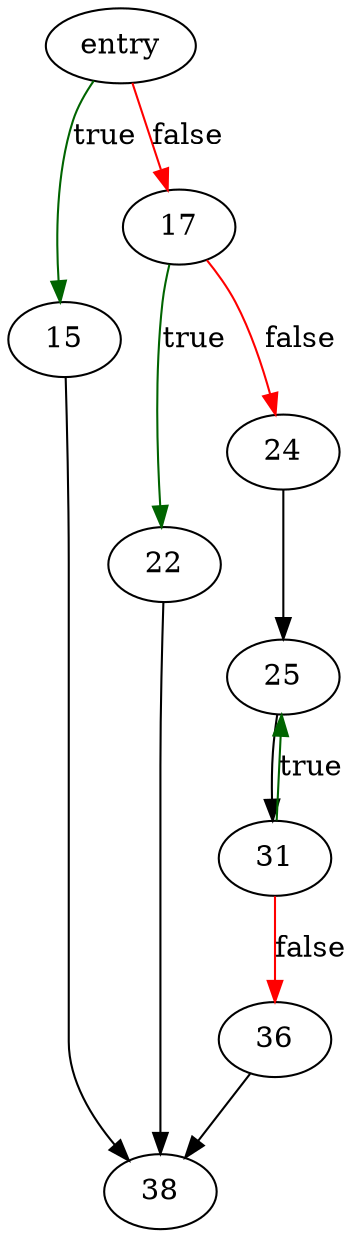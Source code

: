 digraph "unused_string" {
	// Node definitions.
	4 [label=entry];
	15;
	17;
	22;
	24;
	25;
	31;
	36;
	38;

	// Edge definitions.
	4 -> 15 [
		color=darkgreen
		label=true
	];
	4 -> 17 [
		color=red
		label=false
	];
	15 -> 38;
	17 -> 22 [
		color=darkgreen
		label=true
	];
	17 -> 24 [
		color=red
		label=false
	];
	22 -> 38;
	24 -> 25;
	25 -> 31;
	31 -> 25 [
		color=darkgreen
		label=true
	];
	31 -> 36 [
		color=red
		label=false
	];
	36 -> 38;
}